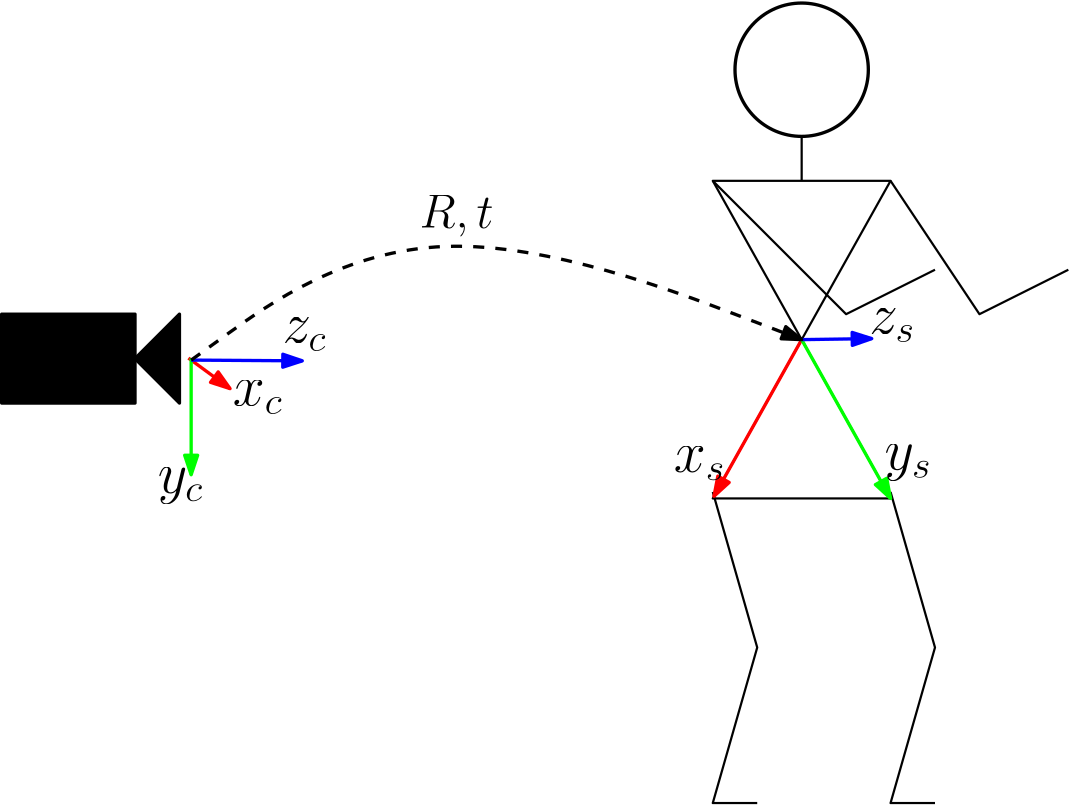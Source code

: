 <?xml version="1.0"?>
<!DOCTYPE ipe SYSTEM "ipe.dtd">
<ipe version="70005" creator="Ipe 7.1.1">
<info created="D:20141005164336" modified="D:20141005165206"/>
<ipestyle name="basic">
<symbol name="arrow/arc(spx)">
<path stroke="sym-stroke" fill="sym-stroke" pen="sym-pen">
0 0 m
-1 0.333 l
-1 -0.333 l
h
</path>
</symbol>
<symbol name="arrow/farc(spx)">
<path stroke="sym-stroke" fill="white" pen="sym-pen">
0 0 m
-1 0.333 l
-1 -0.333 l
h
</path>
</symbol>
<symbol name="mark/circle(sx)" transformations="translations">
<path fill="sym-stroke">
0.6 0 0 0.6 0 0 e
0.4 0 0 0.4 0 0 e
</path>
</symbol>
<symbol name="mark/disk(sx)" transformations="translations">
<path fill="sym-stroke">
0.6 0 0 0.6 0 0 e
</path>
</symbol>
<symbol name="mark/fdisk(sfx)" transformations="translations">
<group>
<path fill="sym-fill">
0.5 0 0 0.5 0 0 e
</path>
<path fill="sym-stroke" fillrule="eofill">
0.6 0 0 0.6 0 0 e
0.4 0 0 0.4 0 0 e
</path>
</group>
</symbol>
<symbol name="mark/box(sx)" transformations="translations">
<path fill="sym-stroke" fillrule="eofill">
-0.6 -0.6 m
0.6 -0.6 l
0.6 0.6 l
-0.6 0.6 l
h
-0.4 -0.4 m
0.4 -0.4 l
0.4 0.4 l
-0.4 0.4 l
h
</path>
</symbol>
<symbol name="mark/square(sx)" transformations="translations">
<path fill="sym-stroke">
-0.6 -0.6 m
0.6 -0.6 l
0.6 0.6 l
-0.6 0.6 l
h
</path>
</symbol>
<symbol name="mark/fsquare(sfx)" transformations="translations">
<group>
<path fill="sym-fill">
-0.5 -0.5 m
0.5 -0.5 l
0.5 0.5 l
-0.5 0.5 l
h
</path>
<path fill="sym-stroke" fillrule="eofill">
-0.6 -0.6 m
0.6 -0.6 l
0.6 0.6 l
-0.6 0.6 l
h
-0.4 -0.4 m
0.4 -0.4 l
0.4 0.4 l
-0.4 0.4 l
h
</path>
</group>
</symbol>
<symbol name="mark/cross(sx)" transformations="translations">
<group>
<path fill="sym-stroke">
-0.43 -0.57 m
0.57 0.43 l
0.43 0.57 l
-0.57 -0.43 l
h
</path>
<path fill="sym-stroke">
-0.43 0.57 m
0.57 -0.43 l
0.43 -0.57 l
-0.57 0.43 l
h
</path>
</group>
</symbol>
<symbol name="arrow/fnormal(spx)">
<path stroke="sym-stroke" fill="white" pen="sym-pen">
0 0 m
-1 0.333 l
-1 -0.333 l
h
</path>
</symbol>
<symbol name="arrow/pointed(spx)">
<path stroke="sym-stroke" fill="sym-stroke" pen="sym-pen">
0 0 m
-1 0.333 l
-0.8 0 l
-1 -0.333 l
h
</path>
</symbol>
<symbol name="arrow/fpointed(spx)">
<path stroke="sym-stroke" fill="white" pen="sym-pen">
0 0 m
-1 0.333 l
-0.8 0 l
-1 -0.333 l
h
</path>
</symbol>
<symbol name="arrow/linear(spx)">
<path stroke="sym-stroke" pen="sym-pen">
-1 0.333 m
0 0 l
-1 -0.333 l
</path>
</symbol>
<symbol name="arrow/fdouble(spx)">
<path stroke="sym-stroke" fill="white" pen="sym-pen">
0 0 m
-1 0.333 l
-1 -0.333 l
h
-1 0 m
-2 0.333 l
-2 -0.333 l
h
</path>
</symbol>
<symbol name="arrow/double(spx)">
<path stroke="sym-stroke" fill="sym-stroke" pen="sym-pen">
0 0 m
-1 0.333 l
-1 -0.333 l
h
-1 0 m
-2 0.333 l
-2 -0.333 l
h
</path>
</symbol>
<pen name="heavier" value="0.8"/>
<pen name="fat" value="1.2"/>
<pen name="ultrafat" value="2"/>
<symbolsize name="large" value="5"/>
<symbolsize name="small" value="2"/>
<symbolsize name="tiny" value="1.1"/>
<arrowsize name="large" value="10"/>
<arrowsize name="small" value="5"/>
<arrowsize name="tiny" value="3"/>
<color name="red" value="1 0 0"/>
<color name="green" value="0 1 0"/>
<color name="blue" value="0 0 1"/>
<color name="yellow" value="1 1 0"/>
<color name="orange" value="1 0.647 0"/>
<color name="gold" value="1 0.843 0"/>
<color name="purple" value="0.627 0.125 0.941"/>
<color name="gray" value="0.745"/>
<color name="brown" value="0.647 0.165 0.165"/>
<color name="navy" value="0 0 0.502"/>
<color name="pink" value="1 0.753 0.796"/>
<color name="seagreen" value="0.18 0.545 0.341"/>
<color name="turquoise" value="0.251 0.878 0.816"/>
<color name="violet" value="0.933 0.51 0.933"/>
<color name="darkblue" value="0 0 0.545"/>
<color name="darkcyan" value="0 0.545 0.545"/>
<color name="darkgray" value="0.663"/>
<color name="darkgreen" value="0 0.392 0"/>
<color name="darkmagenta" value="0.545 0 0.545"/>
<color name="darkorange" value="1 0.549 0"/>
<color name="darkred" value="0.545 0 0"/>
<color name="lightblue" value="0.678 0.847 0.902"/>
<color name="lightcyan" value="0.878 1 1"/>
<color name="lightgray" value="0.827"/>
<color name="lightgreen" value="0.565 0.933 0.565"/>
<color name="lightyellow" value="1 1 0.878"/>
<dashstyle name="dashed" value="[4] 0"/>
<dashstyle name="dotted" value="[1 3] 0"/>
<dashstyle name="dash dotted" value="[4 2 1 2] 0"/>
<dashstyle name="dash dot dotted" value="[4 2 1 2 1 2] 0"/>
<textsize name="large" value="\large"/>
<textsize name="Large" value="\Large"/>
<textsize name="LARGE" value="\LARGE"/>
<textsize name="huge" value="\huge"/>
<textsize name="Huge" value="\Huge"/>
<textsize name="small" value="\small"/>
<textsize name="footnote" value="\footnotesize"/>
<textsize name="tiny" value="\tiny"/>
<textstyle name="center" begin="\begin{center}" end="\end{center}"/>
<textstyle name="itemize" begin="\begin{itemize}" end="\end{itemize}"/>
<textstyle name="item" begin="\begin{itemize}\item{}" end="\end{itemize}"/>
<gridsize name="4 pts" value="4"/>
<gridsize name="8 pts (~3 mm)" value="8"/>
<gridsize name="16 pts (~6 mm)" value="16"/>
<gridsize name="32 pts (~12 mm)" value="32"/>
<gridsize name="10 pts (~3.5 mm)" value="10"/>
<gridsize name="20 pts (~7 mm)" value="20"/>
<gridsize name="14 pts (~5 mm)" value="14"/>
<gridsize name="28 pts (~10 mm)" value="28"/>
<gridsize name="56 pts (~20 mm)" value="56"/>
<anglesize name="90 deg" value="90"/>
<anglesize name="60 deg" value="60"/>
<anglesize name="45 deg" value="45"/>
<anglesize name="30 deg" value="30"/>
<anglesize name="22.5 deg" value="22.5"/>
<tiling name="falling" angle="-60" step="4" width="1"/>
<tiling name="rising" angle="30" step="4" width="1"/>
</ipestyle>
<page>
<layer name="alpha"/>
<view layers="alpha" active="alpha"/>
<path layer="alpha" matrix="1 0 0 0.893229 0 41" stroke="black" pen="heavier">
288 384 m
320 320 l
288 256 l
352 256 l
320 320 l
352 384 l
288 384 l
304 384 l
</path>
<path stroke="black" pen="heavier">
320 400 m
320 384 l
</path>
<path matrix="1 0 0 1.16667 0 -26.6667" stroke="black" pen="heavier">
288 256 m
304 208 l
288 160 l
304 160 l
304 160 l
</path>
<path matrix="1 0 0 1.16667 0 -26.6667" stroke="black" pen="heavier">
352 256 m
368 208 l
352 160 l
368 160 l
368 160 l
</path>
<path stroke="black" pen="heavier">
352 384 m
384 336 l
416 352 l
416 352 l
</path>
<path stroke="black" pen="heavier">
288 384 m
336 336 l
368 352 l
368 352 l
</path>
<path stroke="black" pen="fat">
24 0 0 24 320 424 e
</path>
<path stroke="black" fill="black" pen="fat">
32 336 m
32 304 l
80 304 l
80 336 l
h
</path>
<path stroke="black" fill="black" pen="fat">
96 336 m
80 320 l
96 304 l
96 304 l
h
</path>
<path stroke="red" fill="black" pen="fat" arrow="normal/normal">
320 326.833 m
288.441 270.455 l
</path>
<path stroke="green" fill="black" pen="fat" arrow="normal/normal">
320 326.833 m
352 269.667 l
</path>
<path stroke="blue" fill="black" pen="fat" arrow="normal/normal">
320 326.833 m
345.213 327.198 l
</path>
<path stroke="red" fill="black" pen="fat" arrow="normal/normal">
99.2129 320.198 m
114.213 309.198 l
</path>
<path stroke="green" fill="black" pen="fat" arrow="normal/normal">
100.213 320.198 m
100.213 278.198 l
</path>
<path stroke="blue" fill="black" pen="fat" arrow="normal/normal">
100.213 319.465 m
140.213 319.198 l
</path>
<text matrix="1 0 0 1 -4.14201 -2.36686" transformations="translations" pos="137.213 328.198" stroke="black" type="label" width="15.942" height="8.896" depth="3.1" valign="baseline" size="huge">$z_c$</text>
<text matrix="3.9487 0 0 15.5743 -260.113 -4029.82" transformations="translations" pos="88.2129 276.198" stroke="black" type="label" width="16.409" height="8.894" depth="4.02" valign="baseline" size="huge">$y_c$</text>
<text transformations="translations" pos="115.213 303.198" stroke="black" type="label" width="18.041" height="8.896" depth="3.1" valign="baseline" size="huge">$x_c$</text>
<text matrix="1 0 0 1 -8.28402 -8.87574" transformations="translations" pos="282.213 288.198" stroke="black" type="label" width="18.612" height="8.896" depth="3.1" valign="baseline" size="huge">$x_s$</text>
<text matrix="1 0 0 1 -2.36686 -13.0178" transformations="translations" pos="352.213 293.198" stroke="black" type="label" width="16.98" height="8.894" depth="4.02" valign="baseline" size="huge">$y_s$</text>
<text matrix="1 0 0 1 -8.87574 -4.14201" transformations="translations" pos="353.213 333.198" stroke="black" type="label" width="16.513" height="8.896" depth="3.1" valign="baseline" size="huge">$z_s$</text>
<path stroke="black" dash="dashed" pen="fat" arrow="normal/normal">
100.213 319.465 m
183.035 379.009
320 326.833 s
</path>
<text matrix="1 0 0 1 -8.87574 -17.1598" transformations="translations" pos="191.319 384.334" stroke="black" type="label" width="26.611" height="11.761" depth="3.35" valign="baseline" size="LARGE">$R, t$</text>
</page>
</ipe>
